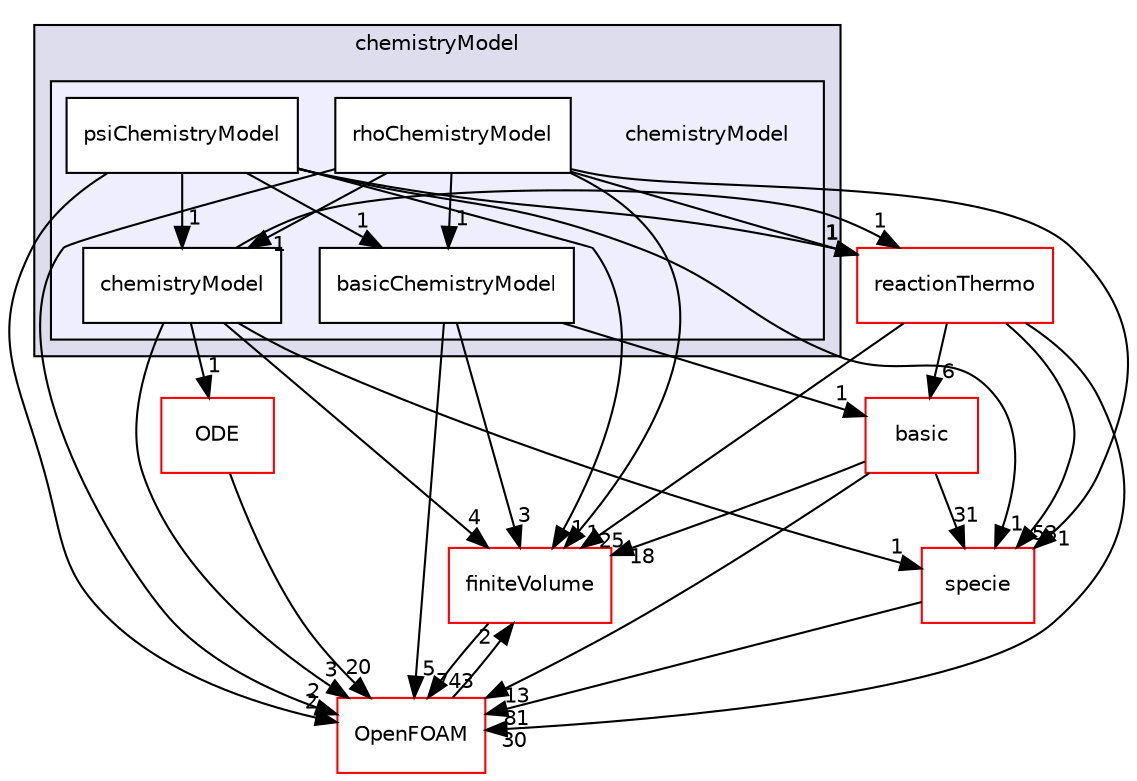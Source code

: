 digraph "src/thermophysicalModels/chemistryModel/chemistryModel" {
  bgcolor=transparent;
  compound=true
  node [ fontsize="10", fontname="Helvetica"];
  edge [ labelfontsize="10", labelfontname="Helvetica"];
  subgraph clusterdir_1d2615a04667ebfe9c88383cd1b75f4e {
    graph [ bgcolor="#ddddee", pencolor="black", label="chemistryModel" fontname="Helvetica", fontsize="10", URL="dir_1d2615a04667ebfe9c88383cd1b75f4e.html"]
  subgraph clusterdir_c571401ccb489c71ff21e08e929f4e25 {
    graph [ bgcolor="#eeeeff", pencolor="black", label="" URL="dir_c571401ccb489c71ff21e08e929f4e25.html"];
    dir_c571401ccb489c71ff21e08e929f4e25 [shape=plaintext label="chemistryModel"];
    dir_77d280331ce6d5e9a87ac210cb21f492 [shape=box label="basicChemistryModel" color="black" fillcolor="white" style="filled" URL="dir_77d280331ce6d5e9a87ac210cb21f492.html"];
    dir_a70b43a3e315c5bfbbfe2903a5c44c10 [shape=box label="chemistryModel" color="black" fillcolor="white" style="filled" URL="dir_a70b43a3e315c5bfbbfe2903a5c44c10.html"];
    dir_cbb985a791c5c7cc6235e3165a2444bc [shape=box label="psiChemistryModel" color="black" fillcolor="white" style="filled" URL="dir_cbb985a791c5c7cc6235e3165a2444bc.html"];
    dir_1956a51d3d225c04c69efa24488c93e9 [shape=box label="rhoChemistryModel" color="black" fillcolor="white" style="filled" URL="dir_1956a51d3d225c04c69efa24488c93e9.html"];
  }
  }
  dir_9bd15774b555cf7259a6fa18f99fe99b [shape=box label="finiteVolume" color="red" URL="dir_9bd15774b555cf7259a6fa18f99fe99b.html"];
  dir_5c4bf53b114f4c9237cd4ef0431fc9bd [shape=box label="specie" color="red" URL="dir_5c4bf53b114f4c9237cd4ef0431fc9bd.html"];
  dir_c5473ff19b20e6ec4dfe5c310b3778a8 [shape=box label="OpenFOAM" color="red" URL="dir_c5473ff19b20e6ec4dfe5c310b3778a8.html"];
  dir_87c7a4a86ffb283740ec390ea55551cb [shape=box label="reactionThermo" color="red" URL="dir_87c7a4a86ffb283740ec390ea55551cb.html"];
  dir_e47b7a1cb0d621da2e060462b00c1c76 [shape=box label="ODE" color="red" URL="dir_e47b7a1cb0d621da2e060462b00c1c76.html"];
  dir_38cb9973e0eaf6834e10b18bff965c4b [shape=box label="basic" color="red" URL="dir_38cb9973e0eaf6834e10b18bff965c4b.html"];
  dir_9bd15774b555cf7259a6fa18f99fe99b->dir_c5473ff19b20e6ec4dfe5c310b3778a8 [headlabel="743", labeldistance=1.5 headhref="dir_000895_001893.html"];
  dir_77d280331ce6d5e9a87ac210cb21f492->dir_9bd15774b555cf7259a6fa18f99fe99b [headlabel="3", labeldistance=1.5 headhref="dir_002791_000895.html"];
  dir_77d280331ce6d5e9a87ac210cb21f492->dir_c5473ff19b20e6ec4dfe5c310b3778a8 [headlabel="5", labeldistance=1.5 headhref="dir_002791_001893.html"];
  dir_77d280331ce6d5e9a87ac210cb21f492->dir_38cb9973e0eaf6834e10b18bff965c4b [headlabel="1", labeldistance=1.5 headhref="dir_002791_002772.html"];
  dir_5c4bf53b114f4c9237cd4ef0431fc9bd->dir_c5473ff19b20e6ec4dfe5c310b3778a8 [headlabel="81", labeldistance=1.5 headhref="dir_001238_001893.html"];
  dir_cbb985a791c5c7cc6235e3165a2444bc->dir_77d280331ce6d5e9a87ac210cb21f492 [headlabel="1", labeldistance=1.5 headhref="dir_002793_002791.html"];
  dir_cbb985a791c5c7cc6235e3165a2444bc->dir_9bd15774b555cf7259a6fa18f99fe99b [headlabel="1", labeldistance=1.5 headhref="dir_002793_000895.html"];
  dir_cbb985a791c5c7cc6235e3165a2444bc->dir_5c4bf53b114f4c9237cd4ef0431fc9bd [headlabel="1", labeldistance=1.5 headhref="dir_002793_001238.html"];
  dir_cbb985a791c5c7cc6235e3165a2444bc->dir_c5473ff19b20e6ec4dfe5c310b3778a8 [headlabel="2", labeldistance=1.5 headhref="dir_002793_001893.html"];
  dir_cbb985a791c5c7cc6235e3165a2444bc->dir_87c7a4a86ffb283740ec390ea55551cb [headlabel="1", labeldistance=1.5 headhref="dir_002793_002882.html"];
  dir_cbb985a791c5c7cc6235e3165a2444bc->dir_a70b43a3e315c5bfbbfe2903a5c44c10 [headlabel="1", labeldistance=1.5 headhref="dir_002793_002792.html"];
  dir_c5473ff19b20e6ec4dfe5c310b3778a8->dir_9bd15774b555cf7259a6fa18f99fe99b [headlabel="2", labeldistance=1.5 headhref="dir_001893_000895.html"];
  dir_87c7a4a86ffb283740ec390ea55551cb->dir_9bd15774b555cf7259a6fa18f99fe99b [headlabel="25", labeldistance=1.5 headhref="dir_002882_000895.html"];
  dir_87c7a4a86ffb283740ec390ea55551cb->dir_5c4bf53b114f4c9237cd4ef0431fc9bd [headlabel="53", labeldistance=1.5 headhref="dir_002882_001238.html"];
  dir_87c7a4a86ffb283740ec390ea55551cb->dir_c5473ff19b20e6ec4dfe5c310b3778a8 [headlabel="30", labeldistance=1.5 headhref="dir_002882_001893.html"];
  dir_87c7a4a86ffb283740ec390ea55551cb->dir_38cb9973e0eaf6834e10b18bff965c4b [headlabel="6", labeldistance=1.5 headhref="dir_002882_002772.html"];
  dir_1956a51d3d225c04c69efa24488c93e9->dir_77d280331ce6d5e9a87ac210cb21f492 [headlabel="1", labeldistance=1.5 headhref="dir_002794_002791.html"];
  dir_1956a51d3d225c04c69efa24488c93e9->dir_9bd15774b555cf7259a6fa18f99fe99b [headlabel="1", labeldistance=1.5 headhref="dir_002794_000895.html"];
  dir_1956a51d3d225c04c69efa24488c93e9->dir_5c4bf53b114f4c9237cd4ef0431fc9bd [headlabel="1", labeldistance=1.5 headhref="dir_002794_001238.html"];
  dir_1956a51d3d225c04c69efa24488c93e9->dir_c5473ff19b20e6ec4dfe5c310b3778a8 [headlabel="2", labeldistance=1.5 headhref="dir_002794_001893.html"];
  dir_1956a51d3d225c04c69efa24488c93e9->dir_87c7a4a86ffb283740ec390ea55551cb [headlabel="1", labeldistance=1.5 headhref="dir_002794_002882.html"];
  dir_1956a51d3d225c04c69efa24488c93e9->dir_a70b43a3e315c5bfbbfe2903a5c44c10 [headlabel="1", labeldistance=1.5 headhref="dir_002794_002792.html"];
  dir_a70b43a3e315c5bfbbfe2903a5c44c10->dir_9bd15774b555cf7259a6fa18f99fe99b [headlabel="4", labeldistance=1.5 headhref="dir_002792_000895.html"];
  dir_a70b43a3e315c5bfbbfe2903a5c44c10->dir_5c4bf53b114f4c9237cd4ef0431fc9bd [headlabel="1", labeldistance=1.5 headhref="dir_002792_001238.html"];
  dir_a70b43a3e315c5bfbbfe2903a5c44c10->dir_c5473ff19b20e6ec4dfe5c310b3778a8 [headlabel="3", labeldistance=1.5 headhref="dir_002792_001893.html"];
  dir_a70b43a3e315c5bfbbfe2903a5c44c10->dir_87c7a4a86ffb283740ec390ea55551cb [headlabel="1", labeldistance=1.5 headhref="dir_002792_002882.html"];
  dir_a70b43a3e315c5bfbbfe2903a5c44c10->dir_e47b7a1cb0d621da2e060462b00c1c76 [headlabel="1", labeldistance=1.5 headhref="dir_002792_001451.html"];
  dir_e47b7a1cb0d621da2e060462b00c1c76->dir_c5473ff19b20e6ec4dfe5c310b3778a8 [headlabel="20", labeldistance=1.5 headhref="dir_001451_001893.html"];
  dir_38cb9973e0eaf6834e10b18bff965c4b->dir_9bd15774b555cf7259a6fa18f99fe99b [headlabel="18", labeldistance=1.5 headhref="dir_002772_000895.html"];
  dir_38cb9973e0eaf6834e10b18bff965c4b->dir_5c4bf53b114f4c9237cd4ef0431fc9bd [headlabel="31", labeldistance=1.5 headhref="dir_002772_001238.html"];
  dir_38cb9973e0eaf6834e10b18bff965c4b->dir_c5473ff19b20e6ec4dfe5c310b3778a8 [headlabel="13", labeldistance=1.5 headhref="dir_002772_001893.html"];
}
